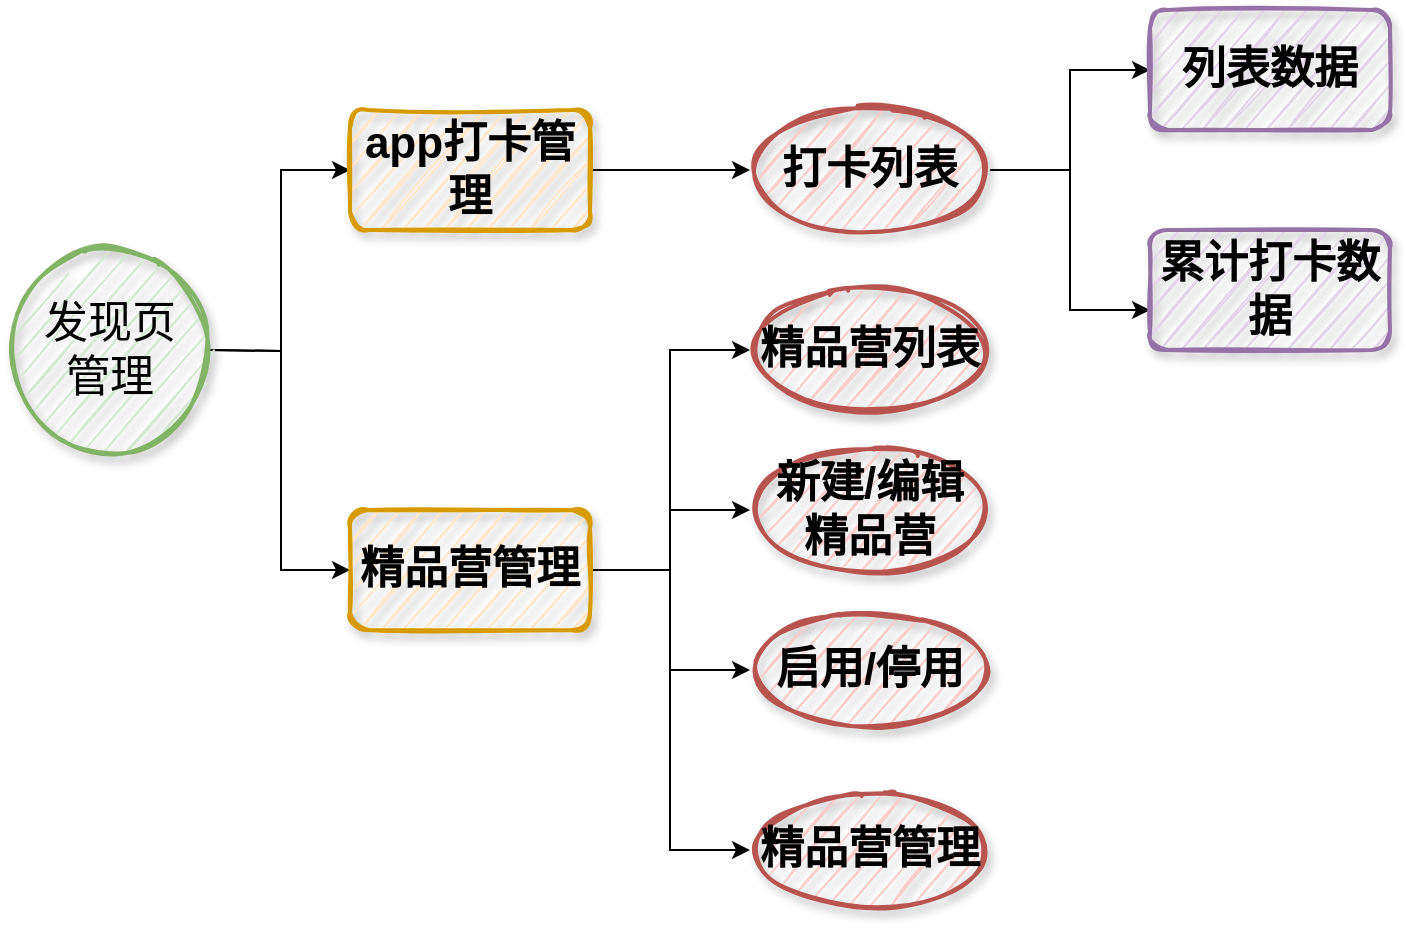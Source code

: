 <mxfile version="16.5.6" type="github">
  <diagram id="2Vl-29mJTYHd3rG5gsJs" name="Page-1">
    <mxGraphModel dx="946" dy="504" grid="1" gridSize="10" guides="1" tooltips="1" connect="1" arrows="1" fold="1" page="1" pageScale="1" pageWidth="827" pageHeight="1169" math="0" shadow="0">
      <root>
        <mxCell id="0" />
        <mxCell id="1" parent="0" />
        <mxCell id="tsZCZAis8NTeMSvLRY_F-6" style="edgeStyle=orthogonalEdgeStyle;rounded=0;orthogonalLoop=1;jettySize=auto;html=1;exitX=1;exitY=0.5;exitDx=0;exitDy=0;exitPerimeter=0;entryX=0;entryY=0.5;entryDx=0;entryDy=0;fontSize=22;" edge="1" parent="1" target="tsZCZAis8NTeMSvLRY_F-4">
          <mxGeometry relative="1" as="geometry">
            <mxPoint x="200" y="260" as="sourcePoint" />
          </mxGeometry>
        </mxCell>
        <mxCell id="tsZCZAis8NTeMSvLRY_F-7" style="edgeStyle=orthogonalEdgeStyle;rounded=0;orthogonalLoop=1;jettySize=auto;html=1;exitX=1;exitY=0.5;exitDx=0;exitDy=0;exitPerimeter=0;entryX=0;entryY=0.5;entryDx=0;entryDy=0;fontSize=22;" edge="1" parent="1" target="tsZCZAis8NTeMSvLRY_F-2">
          <mxGeometry relative="1" as="geometry">
            <mxPoint x="200" y="260" as="sourcePoint" />
          </mxGeometry>
        </mxCell>
        <mxCell id="tsZCZAis8NTeMSvLRY_F-26" value="" style="edgeStyle=orthogonalEdgeStyle;rounded=0;orthogonalLoop=1;jettySize=auto;html=1;fontSize=22;" edge="1" parent="1" source="tsZCZAis8NTeMSvLRY_F-2" target="tsZCZAis8NTeMSvLRY_F-25">
          <mxGeometry relative="1" as="geometry">
            <Array as="points">
              <mxPoint x="430" y="370" />
              <mxPoint x="430" y="260" />
            </Array>
          </mxGeometry>
        </mxCell>
        <mxCell id="tsZCZAis8NTeMSvLRY_F-28" value="" style="edgeStyle=orthogonalEdgeStyle;rounded=0;orthogonalLoop=1;jettySize=auto;html=1;fontSize=22;" edge="1" parent="1" source="tsZCZAis8NTeMSvLRY_F-2" target="tsZCZAis8NTeMSvLRY_F-27">
          <mxGeometry relative="1" as="geometry" />
        </mxCell>
        <mxCell id="tsZCZAis8NTeMSvLRY_F-30" value="" style="edgeStyle=orthogonalEdgeStyle;rounded=0;orthogonalLoop=1;jettySize=auto;html=1;fontSize=22;" edge="1" parent="1" source="tsZCZAis8NTeMSvLRY_F-2" target="tsZCZAis8NTeMSvLRY_F-29">
          <mxGeometry relative="1" as="geometry">
            <Array as="points">
              <mxPoint x="430" y="370" />
              <mxPoint x="430" y="420" />
            </Array>
          </mxGeometry>
        </mxCell>
        <mxCell id="tsZCZAis8NTeMSvLRY_F-32" style="edgeStyle=orthogonalEdgeStyle;rounded=0;orthogonalLoop=1;jettySize=auto;html=1;exitX=1;exitY=0.5;exitDx=0;exitDy=0;fontSize=22;entryX=0;entryY=0.5;entryDx=0;entryDy=0;" edge="1" parent="1" source="tsZCZAis8NTeMSvLRY_F-2" target="tsZCZAis8NTeMSvLRY_F-31">
          <mxGeometry relative="1" as="geometry">
            <mxPoint x="430" y="560" as="targetPoint" />
          </mxGeometry>
        </mxCell>
        <mxCell id="tsZCZAis8NTeMSvLRY_F-2" value="精品营管理" style="rounded=1;whiteSpace=wrap;html=1;fillColor=#ffe6cc;strokeColor=#d79b00;strokeWidth=2;gradientColor=none;shadow=1;sketch=1;fontStyle=1;fontSize=22;" vertex="1" parent="1">
          <mxGeometry x="270" y="340" width="120" height="60" as="geometry" />
        </mxCell>
        <mxCell id="tsZCZAis8NTeMSvLRY_F-14" value="" style="edgeStyle=orthogonalEdgeStyle;rounded=0;orthogonalLoop=1;jettySize=auto;html=1;fontSize=22;" edge="1" parent="1" source="tsZCZAis8NTeMSvLRY_F-4" target="tsZCZAis8NTeMSvLRY_F-13">
          <mxGeometry relative="1" as="geometry" />
        </mxCell>
        <mxCell id="tsZCZAis8NTeMSvLRY_F-4" value="app打卡管理" style="rounded=1;whiteSpace=wrap;html=1;fontSize=22;fillColor=#ffe6cc;strokeColor=#d79b00;strokeWidth=2;gradientColor=none;shadow=1;sketch=1;fontStyle=1;" vertex="1" parent="1">
          <mxGeometry x="270" y="140" width="120" height="60" as="geometry" />
        </mxCell>
        <mxCell id="tsZCZAis8NTeMSvLRY_F-12" value="发现页&lt;br&gt;管理" style="strokeWidth=2;html=1;shape=mxgraph.flowchart.start_2;whiteSpace=wrap;shadow=1;sketch=1;fontSize=22;fillColor=#d5e8d4;strokeColor=#82b366;" vertex="1" parent="1">
          <mxGeometry x="100" y="210" width="100" height="100" as="geometry" />
        </mxCell>
        <mxCell id="tsZCZAis8NTeMSvLRY_F-16" value="" style="edgeStyle=orthogonalEdgeStyle;rounded=0;orthogonalLoop=1;jettySize=auto;html=1;fontSize=22;" edge="1" parent="1" source="tsZCZAis8NTeMSvLRY_F-13" target="tsZCZAis8NTeMSvLRY_F-15">
          <mxGeometry relative="1" as="geometry" />
        </mxCell>
        <mxCell id="tsZCZAis8NTeMSvLRY_F-18" value="" style="edgeStyle=orthogonalEdgeStyle;rounded=0;orthogonalLoop=1;jettySize=auto;html=1;fontSize=22;" edge="1" parent="1" source="tsZCZAis8NTeMSvLRY_F-13" target="tsZCZAis8NTeMSvLRY_F-17">
          <mxGeometry relative="1" as="geometry">
            <Array as="points">
              <mxPoint x="630" y="170" />
              <mxPoint x="630" y="240" />
            </Array>
          </mxGeometry>
        </mxCell>
        <mxCell id="tsZCZAis8NTeMSvLRY_F-13" value="打卡列表" style="ellipse;whiteSpace=wrap;html=1;fontSize=22;fillColor=#f8cecc;strokeColor=#b85450;rounded=1;strokeWidth=2;shadow=1;sketch=1;fontStyle=1;" vertex="1" parent="1">
          <mxGeometry x="470" y="140" width="120" height="60" as="geometry" />
        </mxCell>
        <mxCell id="tsZCZAis8NTeMSvLRY_F-15" value="列表数据" style="whiteSpace=wrap;html=1;fontSize=22;fillColor=#e1d5e7;strokeColor=#9673a6;rounded=1;strokeWidth=2;shadow=1;sketch=1;fontStyle=1;" vertex="1" parent="1">
          <mxGeometry x="670" y="90" width="120" height="60" as="geometry" />
        </mxCell>
        <mxCell id="tsZCZAis8NTeMSvLRY_F-17" value="累计打卡数据" style="whiteSpace=wrap;html=1;fontSize=22;fillColor=#e1d5e7;strokeColor=#9673a6;rounded=1;strokeWidth=2;shadow=1;sketch=1;fontStyle=1;" vertex="1" parent="1">
          <mxGeometry x="670" y="200" width="120" height="60" as="geometry" />
        </mxCell>
        <mxCell id="tsZCZAis8NTeMSvLRY_F-25" value="精品营列表" style="ellipse;whiteSpace=wrap;html=1;fontSize=22;fillColor=#f8cecc;strokeColor=#b85450;rounded=1;strokeWidth=2;shadow=1;sketch=1;fontStyle=1;" vertex="1" parent="1">
          <mxGeometry x="470" y="230" width="120" height="60" as="geometry" />
        </mxCell>
        <mxCell id="tsZCZAis8NTeMSvLRY_F-27" value="新建/编辑&lt;br&gt;精品营" style="ellipse;whiteSpace=wrap;html=1;fontSize=22;fillColor=#f8cecc;strokeColor=#b85450;rounded=1;strokeWidth=2;shadow=1;sketch=1;fontStyle=1;" vertex="1" parent="1">
          <mxGeometry x="470" y="310" width="120" height="60" as="geometry" />
        </mxCell>
        <mxCell id="tsZCZAis8NTeMSvLRY_F-29" value="启用/停用" style="ellipse;whiteSpace=wrap;html=1;fontSize=22;fillColor=#f8cecc;strokeColor=#b85450;rounded=1;strokeWidth=2;shadow=1;sketch=1;fontStyle=1;" vertex="1" parent="1">
          <mxGeometry x="470" y="390" width="120" height="60" as="geometry" />
        </mxCell>
        <mxCell id="tsZCZAis8NTeMSvLRY_F-31" value="精品营管理" style="ellipse;whiteSpace=wrap;html=1;fontSize=22;fillColor=#f8cecc;strokeColor=#b85450;rounded=1;strokeWidth=2;shadow=1;sketch=1;fontStyle=1;" vertex="1" parent="1">
          <mxGeometry x="470" y="480" width="120" height="60" as="geometry" />
        </mxCell>
      </root>
    </mxGraphModel>
  </diagram>
</mxfile>
